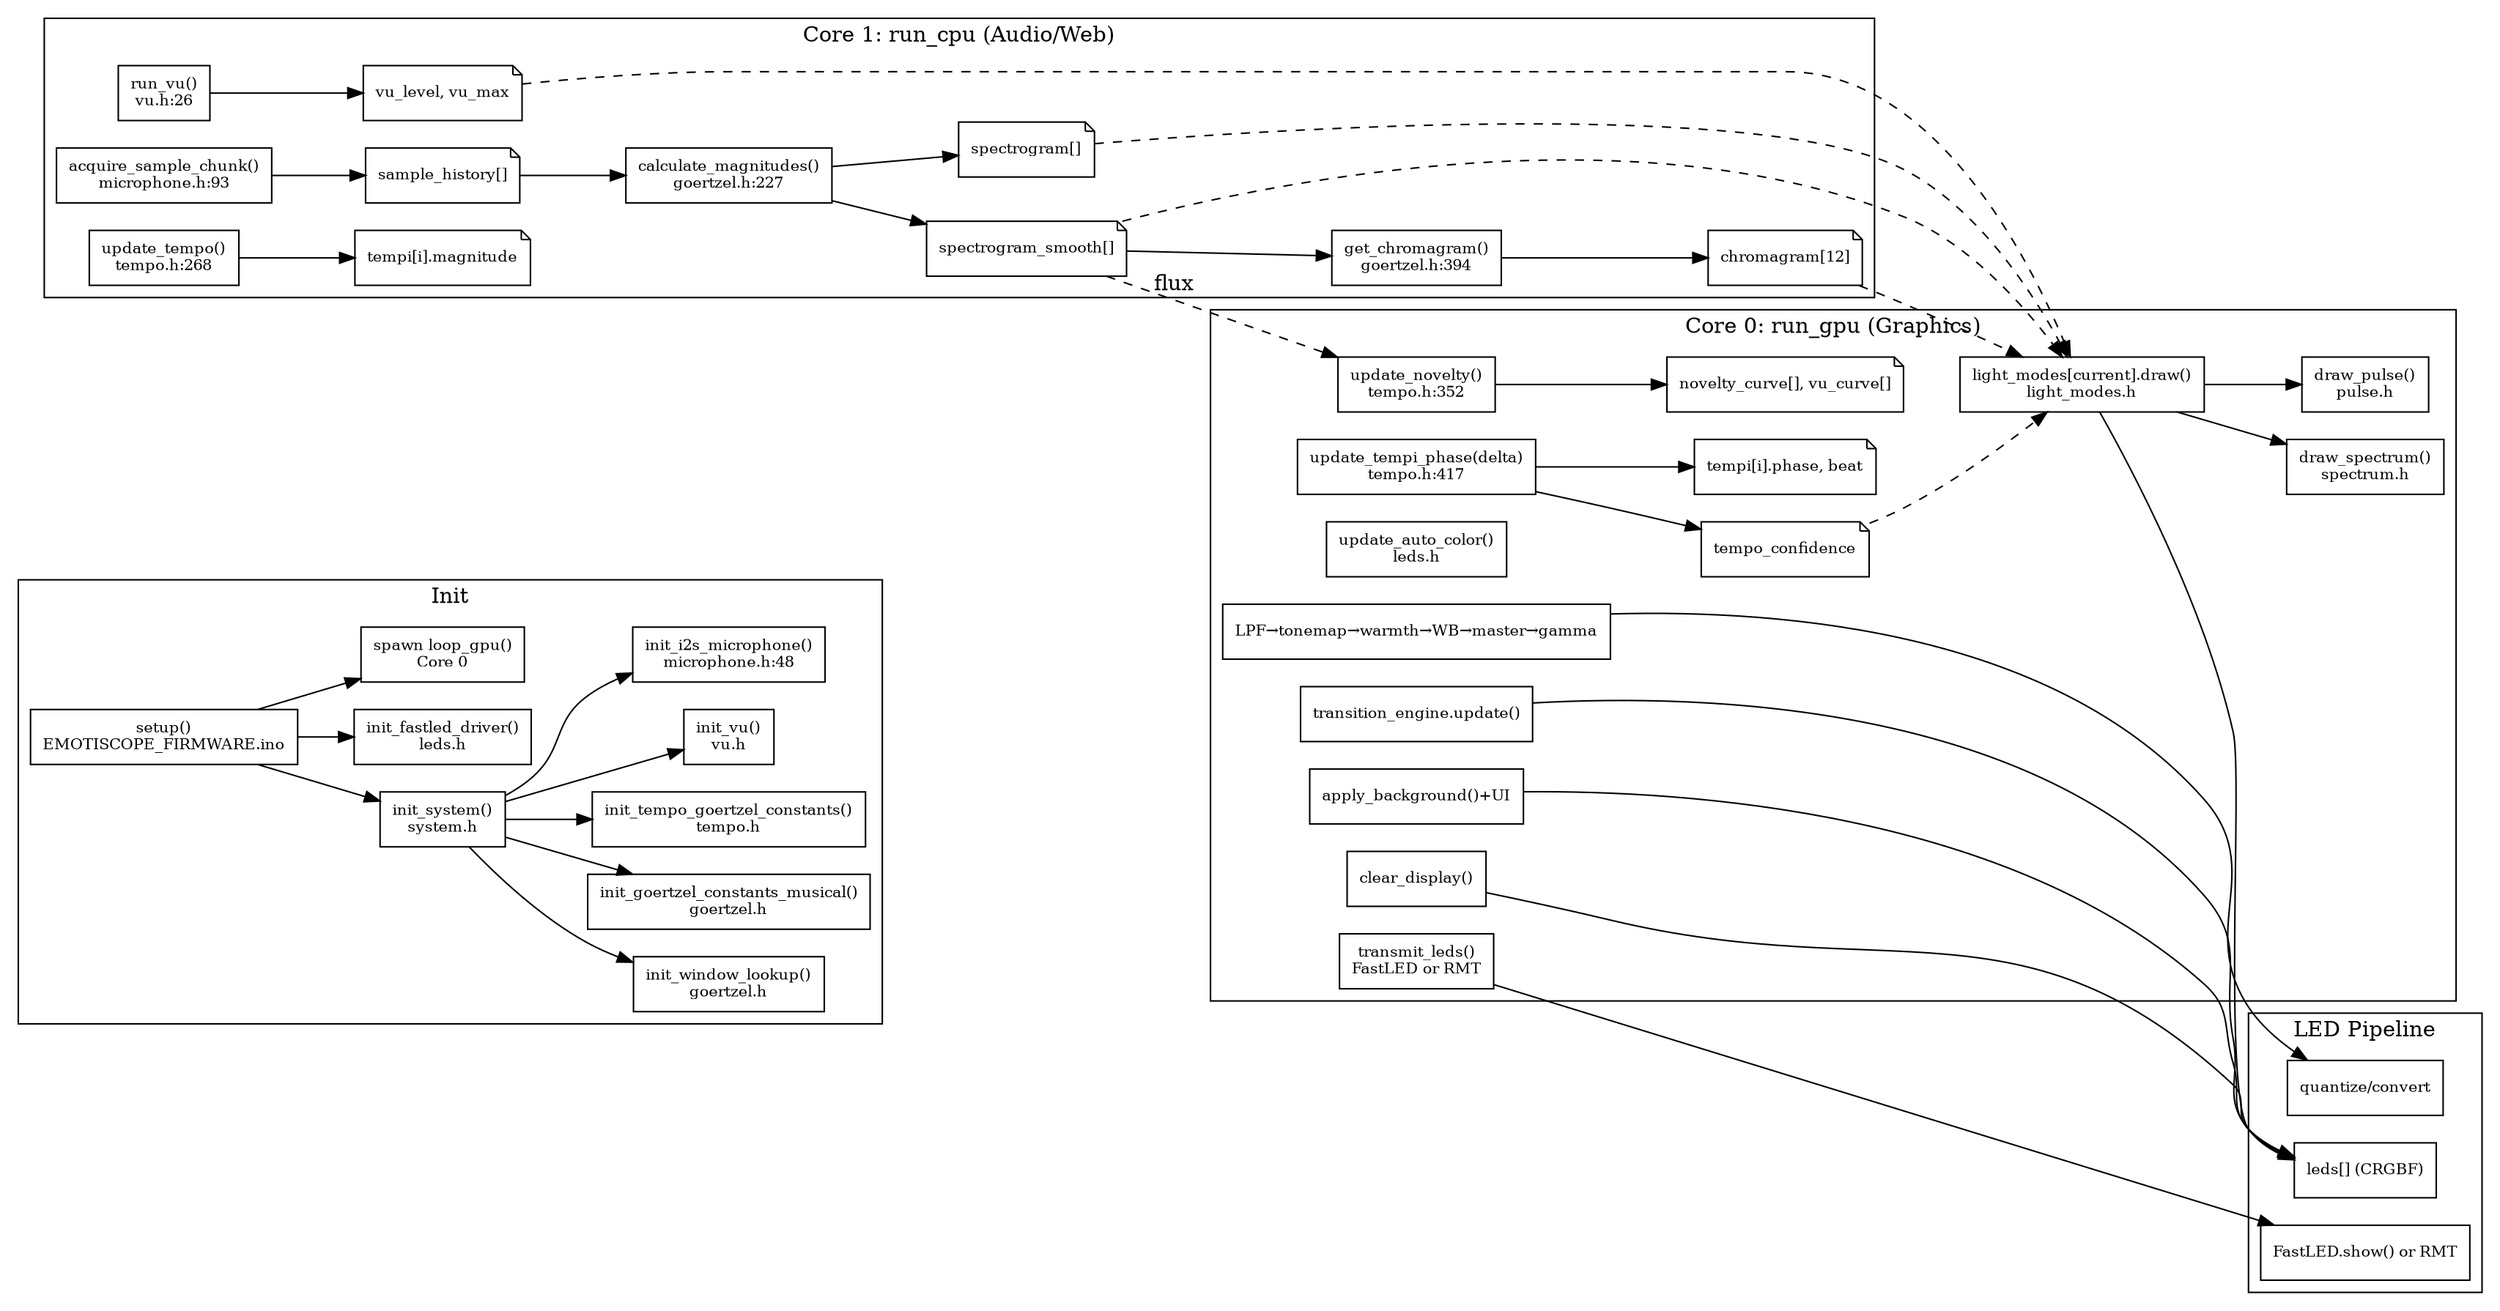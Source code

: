 digraph Emotiscope_v1_1 {
  rankdir=LR;
  node [shape=box, fontsize=10];

  subgraph cluster_init {
    label="Init";
    A [label="setup()\nEMOTISCOPE_FIRMWARE.ino"];
    A1 [label="init_system()\nsystem.h"];
    A2 [label="init_fastled_driver()\nleds.h"];
    A3 [label="spawn loop_gpu()\nCore 0"];
    I2S [label="init_i2s_microphone()\nmicrophone.h:48"];
    GW [label="init_window_lookup()\ngoertzel.h"];
    GM [label="init_goertzel_constants_musical()\ngoertzel.h"];
    T0 [label="init_tempo_goertzel_constants()\ntempo.h"];
    V0 [label="init_vu()\nvu.h"];
    A -> A1; A -> A2; A -> A3;
    A1 -> I2S; A1 -> GW; A1 -> GM; A1 -> T0; A1 -> V0;
  }

  subgraph cluster_cpu {
    label="Core 1: run_cpu (Audio/Web)";
    C1 [label="acquire_sample_chunk()\nmicrophone.h:93"];
    SH [label="sample_history[]", shape=note];
    C2 [label="calculate_magnitudes()\ngoertzel.h:227"];
    SG [label="spectrogram[]", shape=note];
    SGS [label="spectrogram_smooth[]", shape=note];
    C3 [label="get_chromagram()\ngoertzel.h:394"];
    CG [label="chromagram[12]", shape=note];
    C4 [label="run_vu()\nvu.h:26"];
    VU [label="vu_level, vu_max", shape=note];
    C5 [label="update_tempo()\ntempo.h:268"];
    TM [label="tempi[i].magnitude", shape=note];
    C1 -> SH; SH -> C2; C2 -> SG; C2 -> SGS; SGS -> C3; C3 -> CG; C4 -> VU; C5 -> TM;
  }

  subgraph cluster_gpu {
    label="Core 0: run_gpu (Graphics)";
    G1 [label="update_novelty()\ntempo.h:352"];
    NV [label="novelty_curve[], vu_curve[]", shape=note];
    G2 [label="update_tempi_phase(delta)\ntempo.h:417"];
    TP [label="tempi[i].phase, beat", shape=note];
    TC [label="tempo_confidence", shape=note];
    G3 [label="update_auto_color()\nleds.h"];
    G4 [label="clear_display()"];
    G5 [label="light_modes[current].draw()\nlight_modes.h"];
    M1 [label="draw_spectrum()\nspectrum.h"];
    M2 [label="draw_pulse()\npulse.h"];
    G6 [label="transition_engine.update()"]; G7 [label="apply_background()+UI"]; G8 [label="LPF→tonemap→warmth→WB→master→gamma"]; G9 [label="transmit_leds()\nFastLED or RMT"];
    G1 -> NV; G2 -> TP; G2 -> TC; G5 -> M1; G5 -> M2;
  }

  subgraph cluster_leds { label="LED Pipeline"; L0 [label="leds[] (CRGBF)"]; L1 [label="quantize/convert"]; L2 [label="FastLED.show() or RMT"]; }

  // Data deps
  SGS -> G1 [style=dashed, label="flux"]; SG -> G5 [style=dashed]; SGS -> G5 [style=dashed]; CG -> G5 [style=dashed]; TC -> G5 [style=dashed]; VU -> G5 [style=dashed];

  // Render chain
  G4 -> L0; G5 -> L0; G6 -> L0; G7 -> L0; G8 -> L1; G9 -> L2;
}

